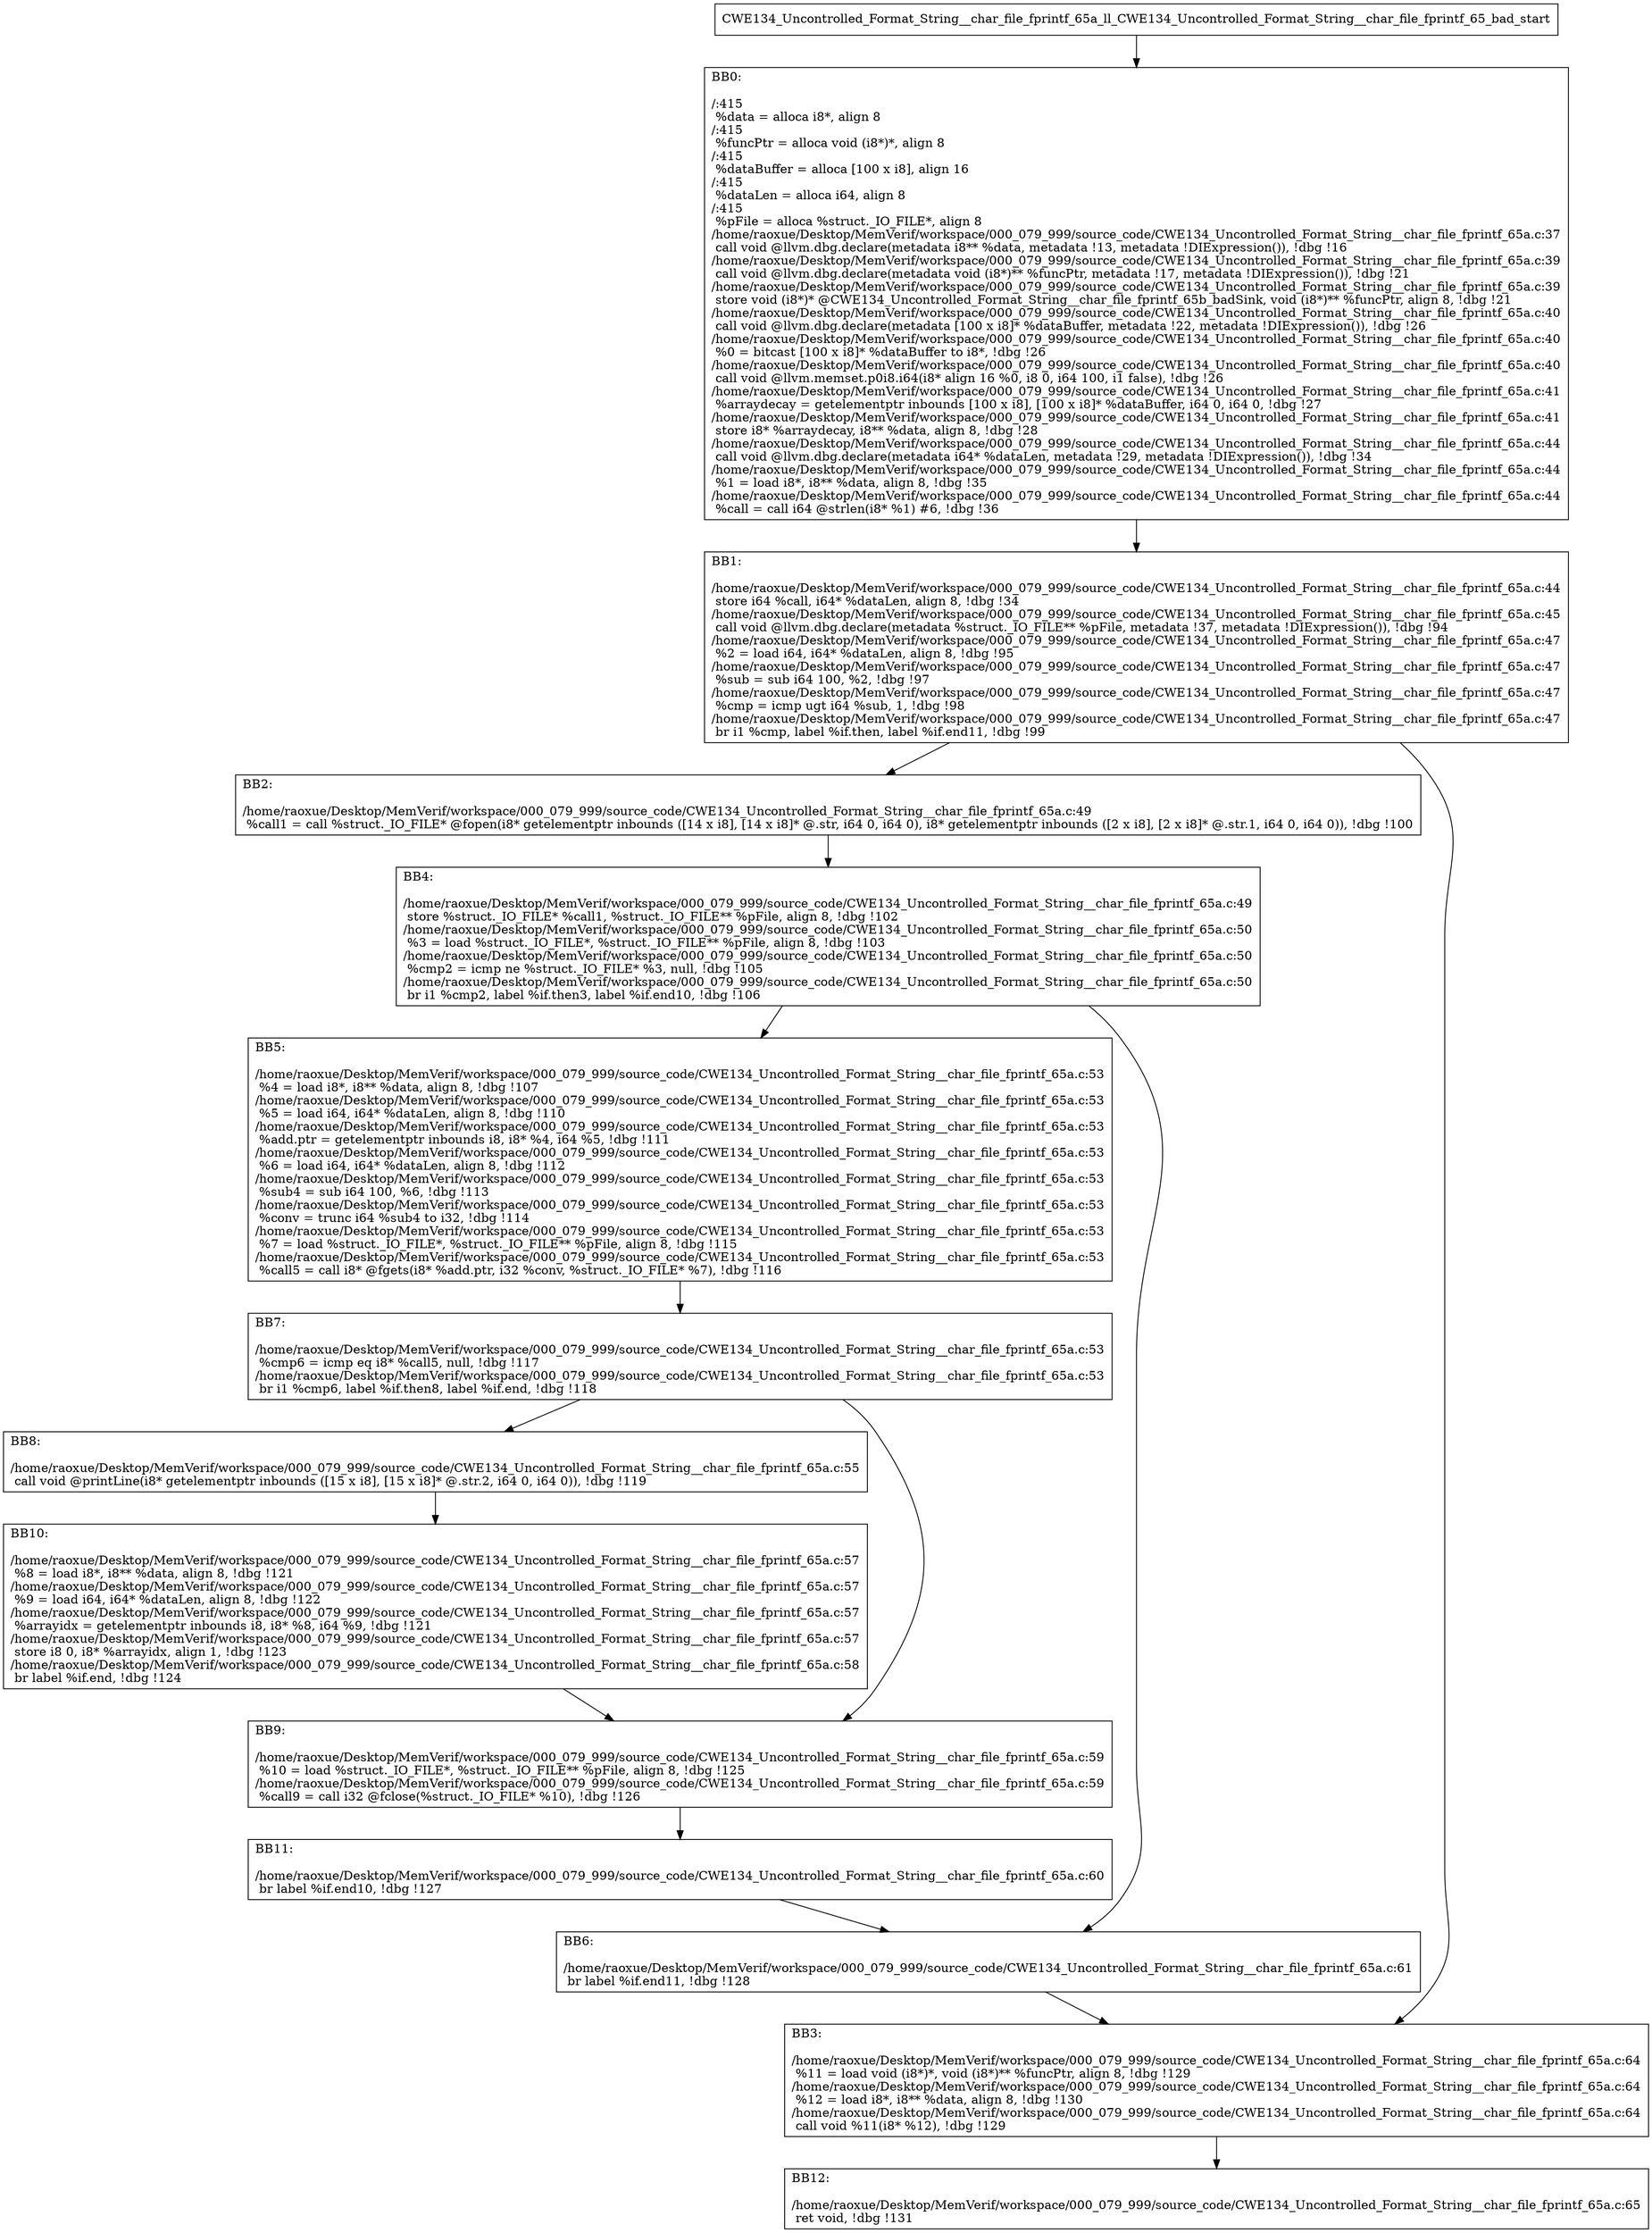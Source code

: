 digraph "CFG for'CWE134_Uncontrolled_Format_String__char_file_fprintf_65a_ll_CWE134_Uncontrolled_Format_String__char_file_fprintf_65_bad' function" {
	BBCWE134_Uncontrolled_Format_String__char_file_fprintf_65a_ll_CWE134_Uncontrolled_Format_String__char_file_fprintf_65_bad_start[shape=record,label="{CWE134_Uncontrolled_Format_String__char_file_fprintf_65a_ll_CWE134_Uncontrolled_Format_String__char_file_fprintf_65_bad_start}"];
	BBCWE134_Uncontrolled_Format_String__char_file_fprintf_65a_ll_CWE134_Uncontrolled_Format_String__char_file_fprintf_65_bad_start-> CWE134_Uncontrolled_Format_String__char_file_fprintf_65a_ll_CWE134_Uncontrolled_Format_String__char_file_fprintf_65_badBB0;
	CWE134_Uncontrolled_Format_String__char_file_fprintf_65a_ll_CWE134_Uncontrolled_Format_String__char_file_fprintf_65_badBB0 [shape=record, label="{BB0:\l\l/:415\l
  %data = alloca i8*, align 8\l
/:415\l
  %funcPtr = alloca void (i8*)*, align 8\l
/:415\l
  %dataBuffer = alloca [100 x i8], align 16\l
/:415\l
  %dataLen = alloca i64, align 8\l
/:415\l
  %pFile = alloca %struct._IO_FILE*, align 8\l
/home/raoxue/Desktop/MemVerif/workspace/000_079_999/source_code/CWE134_Uncontrolled_Format_String__char_file_fprintf_65a.c:37\l
  call void @llvm.dbg.declare(metadata i8** %data, metadata !13, metadata !DIExpression()), !dbg !16\l
/home/raoxue/Desktop/MemVerif/workspace/000_079_999/source_code/CWE134_Uncontrolled_Format_String__char_file_fprintf_65a.c:39\l
  call void @llvm.dbg.declare(metadata void (i8*)** %funcPtr, metadata !17, metadata !DIExpression()), !dbg !21\l
/home/raoxue/Desktop/MemVerif/workspace/000_079_999/source_code/CWE134_Uncontrolled_Format_String__char_file_fprintf_65a.c:39\l
  store void (i8*)* @CWE134_Uncontrolled_Format_String__char_file_fprintf_65b_badSink, void (i8*)** %funcPtr, align 8, !dbg !21\l
/home/raoxue/Desktop/MemVerif/workspace/000_079_999/source_code/CWE134_Uncontrolled_Format_String__char_file_fprintf_65a.c:40\l
  call void @llvm.dbg.declare(metadata [100 x i8]* %dataBuffer, metadata !22, metadata !DIExpression()), !dbg !26\l
/home/raoxue/Desktop/MemVerif/workspace/000_079_999/source_code/CWE134_Uncontrolled_Format_String__char_file_fprintf_65a.c:40\l
  %0 = bitcast [100 x i8]* %dataBuffer to i8*, !dbg !26\l
/home/raoxue/Desktop/MemVerif/workspace/000_079_999/source_code/CWE134_Uncontrolled_Format_String__char_file_fprintf_65a.c:40\l
  call void @llvm.memset.p0i8.i64(i8* align 16 %0, i8 0, i64 100, i1 false), !dbg !26\l
/home/raoxue/Desktop/MemVerif/workspace/000_079_999/source_code/CWE134_Uncontrolled_Format_String__char_file_fprintf_65a.c:41\l
  %arraydecay = getelementptr inbounds [100 x i8], [100 x i8]* %dataBuffer, i64 0, i64 0, !dbg !27\l
/home/raoxue/Desktop/MemVerif/workspace/000_079_999/source_code/CWE134_Uncontrolled_Format_String__char_file_fprintf_65a.c:41\l
  store i8* %arraydecay, i8** %data, align 8, !dbg !28\l
/home/raoxue/Desktop/MemVerif/workspace/000_079_999/source_code/CWE134_Uncontrolled_Format_String__char_file_fprintf_65a.c:44\l
  call void @llvm.dbg.declare(metadata i64* %dataLen, metadata !29, metadata !DIExpression()), !dbg !34\l
/home/raoxue/Desktop/MemVerif/workspace/000_079_999/source_code/CWE134_Uncontrolled_Format_String__char_file_fprintf_65a.c:44\l
  %1 = load i8*, i8** %data, align 8, !dbg !35\l
/home/raoxue/Desktop/MemVerif/workspace/000_079_999/source_code/CWE134_Uncontrolled_Format_String__char_file_fprintf_65a.c:44\l
  %call = call i64 @strlen(i8* %1) #6, !dbg !36\l
}"];
	CWE134_Uncontrolled_Format_String__char_file_fprintf_65a_ll_CWE134_Uncontrolled_Format_String__char_file_fprintf_65_badBB0-> CWE134_Uncontrolled_Format_String__char_file_fprintf_65a_ll_CWE134_Uncontrolled_Format_String__char_file_fprintf_65_badBB1;
	CWE134_Uncontrolled_Format_String__char_file_fprintf_65a_ll_CWE134_Uncontrolled_Format_String__char_file_fprintf_65_badBB1 [shape=record, label="{BB1:\l\l/home/raoxue/Desktop/MemVerif/workspace/000_079_999/source_code/CWE134_Uncontrolled_Format_String__char_file_fprintf_65a.c:44\l
  store i64 %call, i64* %dataLen, align 8, !dbg !34\l
/home/raoxue/Desktop/MemVerif/workspace/000_079_999/source_code/CWE134_Uncontrolled_Format_String__char_file_fprintf_65a.c:45\l
  call void @llvm.dbg.declare(metadata %struct._IO_FILE** %pFile, metadata !37, metadata !DIExpression()), !dbg !94\l
/home/raoxue/Desktop/MemVerif/workspace/000_079_999/source_code/CWE134_Uncontrolled_Format_String__char_file_fprintf_65a.c:47\l
  %2 = load i64, i64* %dataLen, align 8, !dbg !95\l
/home/raoxue/Desktop/MemVerif/workspace/000_079_999/source_code/CWE134_Uncontrolled_Format_String__char_file_fprintf_65a.c:47\l
  %sub = sub i64 100, %2, !dbg !97\l
/home/raoxue/Desktop/MemVerif/workspace/000_079_999/source_code/CWE134_Uncontrolled_Format_String__char_file_fprintf_65a.c:47\l
  %cmp = icmp ugt i64 %sub, 1, !dbg !98\l
/home/raoxue/Desktop/MemVerif/workspace/000_079_999/source_code/CWE134_Uncontrolled_Format_String__char_file_fprintf_65a.c:47\l
  br i1 %cmp, label %if.then, label %if.end11, !dbg !99\l
}"];
	CWE134_Uncontrolled_Format_String__char_file_fprintf_65a_ll_CWE134_Uncontrolled_Format_String__char_file_fprintf_65_badBB1-> CWE134_Uncontrolled_Format_String__char_file_fprintf_65a_ll_CWE134_Uncontrolled_Format_String__char_file_fprintf_65_badBB2;
	CWE134_Uncontrolled_Format_String__char_file_fprintf_65a_ll_CWE134_Uncontrolled_Format_String__char_file_fprintf_65_badBB1-> CWE134_Uncontrolled_Format_String__char_file_fprintf_65a_ll_CWE134_Uncontrolled_Format_String__char_file_fprintf_65_badBB3;
	CWE134_Uncontrolled_Format_String__char_file_fprintf_65a_ll_CWE134_Uncontrolled_Format_String__char_file_fprintf_65_badBB2 [shape=record, label="{BB2:\l\l/home/raoxue/Desktop/MemVerif/workspace/000_079_999/source_code/CWE134_Uncontrolled_Format_String__char_file_fprintf_65a.c:49\l
  %call1 = call %struct._IO_FILE* @fopen(i8* getelementptr inbounds ([14 x i8], [14 x i8]* @.str, i64 0, i64 0), i8* getelementptr inbounds ([2 x i8], [2 x i8]* @.str.1, i64 0, i64 0)), !dbg !100\l
}"];
	CWE134_Uncontrolled_Format_String__char_file_fprintf_65a_ll_CWE134_Uncontrolled_Format_String__char_file_fprintf_65_badBB2-> CWE134_Uncontrolled_Format_String__char_file_fprintf_65a_ll_CWE134_Uncontrolled_Format_String__char_file_fprintf_65_badBB4;
	CWE134_Uncontrolled_Format_String__char_file_fprintf_65a_ll_CWE134_Uncontrolled_Format_String__char_file_fprintf_65_badBB4 [shape=record, label="{BB4:\l\l/home/raoxue/Desktop/MemVerif/workspace/000_079_999/source_code/CWE134_Uncontrolled_Format_String__char_file_fprintf_65a.c:49\l
  store %struct._IO_FILE* %call1, %struct._IO_FILE** %pFile, align 8, !dbg !102\l
/home/raoxue/Desktop/MemVerif/workspace/000_079_999/source_code/CWE134_Uncontrolled_Format_String__char_file_fprintf_65a.c:50\l
  %3 = load %struct._IO_FILE*, %struct._IO_FILE** %pFile, align 8, !dbg !103\l
/home/raoxue/Desktop/MemVerif/workspace/000_079_999/source_code/CWE134_Uncontrolled_Format_String__char_file_fprintf_65a.c:50\l
  %cmp2 = icmp ne %struct._IO_FILE* %3, null, !dbg !105\l
/home/raoxue/Desktop/MemVerif/workspace/000_079_999/source_code/CWE134_Uncontrolled_Format_String__char_file_fprintf_65a.c:50\l
  br i1 %cmp2, label %if.then3, label %if.end10, !dbg !106\l
}"];
	CWE134_Uncontrolled_Format_String__char_file_fprintf_65a_ll_CWE134_Uncontrolled_Format_String__char_file_fprintf_65_badBB4-> CWE134_Uncontrolled_Format_String__char_file_fprintf_65a_ll_CWE134_Uncontrolled_Format_String__char_file_fprintf_65_badBB5;
	CWE134_Uncontrolled_Format_String__char_file_fprintf_65a_ll_CWE134_Uncontrolled_Format_String__char_file_fprintf_65_badBB4-> CWE134_Uncontrolled_Format_String__char_file_fprintf_65a_ll_CWE134_Uncontrolled_Format_String__char_file_fprintf_65_badBB6;
	CWE134_Uncontrolled_Format_String__char_file_fprintf_65a_ll_CWE134_Uncontrolled_Format_String__char_file_fprintf_65_badBB5 [shape=record, label="{BB5:\l\l/home/raoxue/Desktop/MemVerif/workspace/000_079_999/source_code/CWE134_Uncontrolled_Format_String__char_file_fprintf_65a.c:53\l
  %4 = load i8*, i8** %data, align 8, !dbg !107\l
/home/raoxue/Desktop/MemVerif/workspace/000_079_999/source_code/CWE134_Uncontrolled_Format_String__char_file_fprintf_65a.c:53\l
  %5 = load i64, i64* %dataLen, align 8, !dbg !110\l
/home/raoxue/Desktop/MemVerif/workspace/000_079_999/source_code/CWE134_Uncontrolled_Format_String__char_file_fprintf_65a.c:53\l
  %add.ptr = getelementptr inbounds i8, i8* %4, i64 %5, !dbg !111\l
/home/raoxue/Desktop/MemVerif/workspace/000_079_999/source_code/CWE134_Uncontrolled_Format_String__char_file_fprintf_65a.c:53\l
  %6 = load i64, i64* %dataLen, align 8, !dbg !112\l
/home/raoxue/Desktop/MemVerif/workspace/000_079_999/source_code/CWE134_Uncontrolled_Format_String__char_file_fprintf_65a.c:53\l
  %sub4 = sub i64 100, %6, !dbg !113\l
/home/raoxue/Desktop/MemVerif/workspace/000_079_999/source_code/CWE134_Uncontrolled_Format_String__char_file_fprintf_65a.c:53\l
  %conv = trunc i64 %sub4 to i32, !dbg !114\l
/home/raoxue/Desktop/MemVerif/workspace/000_079_999/source_code/CWE134_Uncontrolled_Format_String__char_file_fprintf_65a.c:53\l
  %7 = load %struct._IO_FILE*, %struct._IO_FILE** %pFile, align 8, !dbg !115\l
/home/raoxue/Desktop/MemVerif/workspace/000_079_999/source_code/CWE134_Uncontrolled_Format_String__char_file_fprintf_65a.c:53\l
  %call5 = call i8* @fgets(i8* %add.ptr, i32 %conv, %struct._IO_FILE* %7), !dbg !116\l
}"];
	CWE134_Uncontrolled_Format_String__char_file_fprintf_65a_ll_CWE134_Uncontrolled_Format_String__char_file_fprintf_65_badBB5-> CWE134_Uncontrolled_Format_String__char_file_fprintf_65a_ll_CWE134_Uncontrolled_Format_String__char_file_fprintf_65_badBB7;
	CWE134_Uncontrolled_Format_String__char_file_fprintf_65a_ll_CWE134_Uncontrolled_Format_String__char_file_fprintf_65_badBB7 [shape=record, label="{BB7:\l\l/home/raoxue/Desktop/MemVerif/workspace/000_079_999/source_code/CWE134_Uncontrolled_Format_String__char_file_fprintf_65a.c:53\l
  %cmp6 = icmp eq i8* %call5, null, !dbg !117\l
/home/raoxue/Desktop/MemVerif/workspace/000_079_999/source_code/CWE134_Uncontrolled_Format_String__char_file_fprintf_65a.c:53\l
  br i1 %cmp6, label %if.then8, label %if.end, !dbg !118\l
}"];
	CWE134_Uncontrolled_Format_String__char_file_fprintf_65a_ll_CWE134_Uncontrolled_Format_String__char_file_fprintf_65_badBB7-> CWE134_Uncontrolled_Format_String__char_file_fprintf_65a_ll_CWE134_Uncontrolled_Format_String__char_file_fprintf_65_badBB8;
	CWE134_Uncontrolled_Format_String__char_file_fprintf_65a_ll_CWE134_Uncontrolled_Format_String__char_file_fprintf_65_badBB7-> CWE134_Uncontrolled_Format_String__char_file_fprintf_65a_ll_CWE134_Uncontrolled_Format_String__char_file_fprintf_65_badBB9;
	CWE134_Uncontrolled_Format_String__char_file_fprintf_65a_ll_CWE134_Uncontrolled_Format_String__char_file_fprintf_65_badBB8 [shape=record, label="{BB8:\l\l/home/raoxue/Desktop/MemVerif/workspace/000_079_999/source_code/CWE134_Uncontrolled_Format_String__char_file_fprintf_65a.c:55\l
  call void @printLine(i8* getelementptr inbounds ([15 x i8], [15 x i8]* @.str.2, i64 0, i64 0)), !dbg !119\l
}"];
	CWE134_Uncontrolled_Format_String__char_file_fprintf_65a_ll_CWE134_Uncontrolled_Format_String__char_file_fprintf_65_badBB8-> CWE134_Uncontrolled_Format_String__char_file_fprintf_65a_ll_CWE134_Uncontrolled_Format_String__char_file_fprintf_65_badBB10;
	CWE134_Uncontrolled_Format_String__char_file_fprintf_65a_ll_CWE134_Uncontrolled_Format_String__char_file_fprintf_65_badBB10 [shape=record, label="{BB10:\l\l/home/raoxue/Desktop/MemVerif/workspace/000_079_999/source_code/CWE134_Uncontrolled_Format_String__char_file_fprintf_65a.c:57\l
  %8 = load i8*, i8** %data, align 8, !dbg !121\l
/home/raoxue/Desktop/MemVerif/workspace/000_079_999/source_code/CWE134_Uncontrolled_Format_String__char_file_fprintf_65a.c:57\l
  %9 = load i64, i64* %dataLen, align 8, !dbg !122\l
/home/raoxue/Desktop/MemVerif/workspace/000_079_999/source_code/CWE134_Uncontrolled_Format_String__char_file_fprintf_65a.c:57\l
  %arrayidx = getelementptr inbounds i8, i8* %8, i64 %9, !dbg !121\l
/home/raoxue/Desktop/MemVerif/workspace/000_079_999/source_code/CWE134_Uncontrolled_Format_String__char_file_fprintf_65a.c:57\l
  store i8 0, i8* %arrayidx, align 1, !dbg !123\l
/home/raoxue/Desktop/MemVerif/workspace/000_079_999/source_code/CWE134_Uncontrolled_Format_String__char_file_fprintf_65a.c:58\l
  br label %if.end, !dbg !124\l
}"];
	CWE134_Uncontrolled_Format_String__char_file_fprintf_65a_ll_CWE134_Uncontrolled_Format_String__char_file_fprintf_65_badBB10-> CWE134_Uncontrolled_Format_String__char_file_fprintf_65a_ll_CWE134_Uncontrolled_Format_String__char_file_fprintf_65_badBB9;
	CWE134_Uncontrolled_Format_String__char_file_fprintf_65a_ll_CWE134_Uncontrolled_Format_String__char_file_fprintf_65_badBB9 [shape=record, label="{BB9:\l\l/home/raoxue/Desktop/MemVerif/workspace/000_079_999/source_code/CWE134_Uncontrolled_Format_String__char_file_fprintf_65a.c:59\l
  %10 = load %struct._IO_FILE*, %struct._IO_FILE** %pFile, align 8, !dbg !125\l
/home/raoxue/Desktop/MemVerif/workspace/000_079_999/source_code/CWE134_Uncontrolled_Format_String__char_file_fprintf_65a.c:59\l
  %call9 = call i32 @fclose(%struct._IO_FILE* %10), !dbg !126\l
}"];
	CWE134_Uncontrolled_Format_String__char_file_fprintf_65a_ll_CWE134_Uncontrolled_Format_String__char_file_fprintf_65_badBB9-> CWE134_Uncontrolled_Format_String__char_file_fprintf_65a_ll_CWE134_Uncontrolled_Format_String__char_file_fprintf_65_badBB11;
	CWE134_Uncontrolled_Format_String__char_file_fprintf_65a_ll_CWE134_Uncontrolled_Format_String__char_file_fprintf_65_badBB11 [shape=record, label="{BB11:\l\l/home/raoxue/Desktop/MemVerif/workspace/000_079_999/source_code/CWE134_Uncontrolled_Format_String__char_file_fprintf_65a.c:60\l
  br label %if.end10, !dbg !127\l
}"];
	CWE134_Uncontrolled_Format_String__char_file_fprintf_65a_ll_CWE134_Uncontrolled_Format_String__char_file_fprintf_65_badBB11-> CWE134_Uncontrolled_Format_String__char_file_fprintf_65a_ll_CWE134_Uncontrolled_Format_String__char_file_fprintf_65_badBB6;
	CWE134_Uncontrolled_Format_String__char_file_fprintf_65a_ll_CWE134_Uncontrolled_Format_String__char_file_fprintf_65_badBB6 [shape=record, label="{BB6:\l\l/home/raoxue/Desktop/MemVerif/workspace/000_079_999/source_code/CWE134_Uncontrolled_Format_String__char_file_fprintf_65a.c:61\l
  br label %if.end11, !dbg !128\l
}"];
	CWE134_Uncontrolled_Format_String__char_file_fprintf_65a_ll_CWE134_Uncontrolled_Format_String__char_file_fprintf_65_badBB6-> CWE134_Uncontrolled_Format_String__char_file_fprintf_65a_ll_CWE134_Uncontrolled_Format_String__char_file_fprintf_65_badBB3;
	CWE134_Uncontrolled_Format_String__char_file_fprintf_65a_ll_CWE134_Uncontrolled_Format_String__char_file_fprintf_65_badBB3 [shape=record, label="{BB3:\l\l/home/raoxue/Desktop/MemVerif/workspace/000_079_999/source_code/CWE134_Uncontrolled_Format_String__char_file_fprintf_65a.c:64\l
  %11 = load void (i8*)*, void (i8*)** %funcPtr, align 8, !dbg !129\l
/home/raoxue/Desktop/MemVerif/workspace/000_079_999/source_code/CWE134_Uncontrolled_Format_String__char_file_fprintf_65a.c:64\l
  %12 = load i8*, i8** %data, align 8, !dbg !130\l
/home/raoxue/Desktop/MemVerif/workspace/000_079_999/source_code/CWE134_Uncontrolled_Format_String__char_file_fprintf_65a.c:64\l
  call void %11(i8* %12), !dbg !129\l
}"];
	CWE134_Uncontrolled_Format_String__char_file_fprintf_65a_ll_CWE134_Uncontrolled_Format_String__char_file_fprintf_65_badBB3-> CWE134_Uncontrolled_Format_String__char_file_fprintf_65a_ll_CWE134_Uncontrolled_Format_String__char_file_fprintf_65_badBB12;
	CWE134_Uncontrolled_Format_String__char_file_fprintf_65a_ll_CWE134_Uncontrolled_Format_String__char_file_fprintf_65_badBB12 [shape=record, label="{BB12:\l\l/home/raoxue/Desktop/MemVerif/workspace/000_079_999/source_code/CWE134_Uncontrolled_Format_String__char_file_fprintf_65a.c:65\l
  ret void, !dbg !131\l
}"];
}
